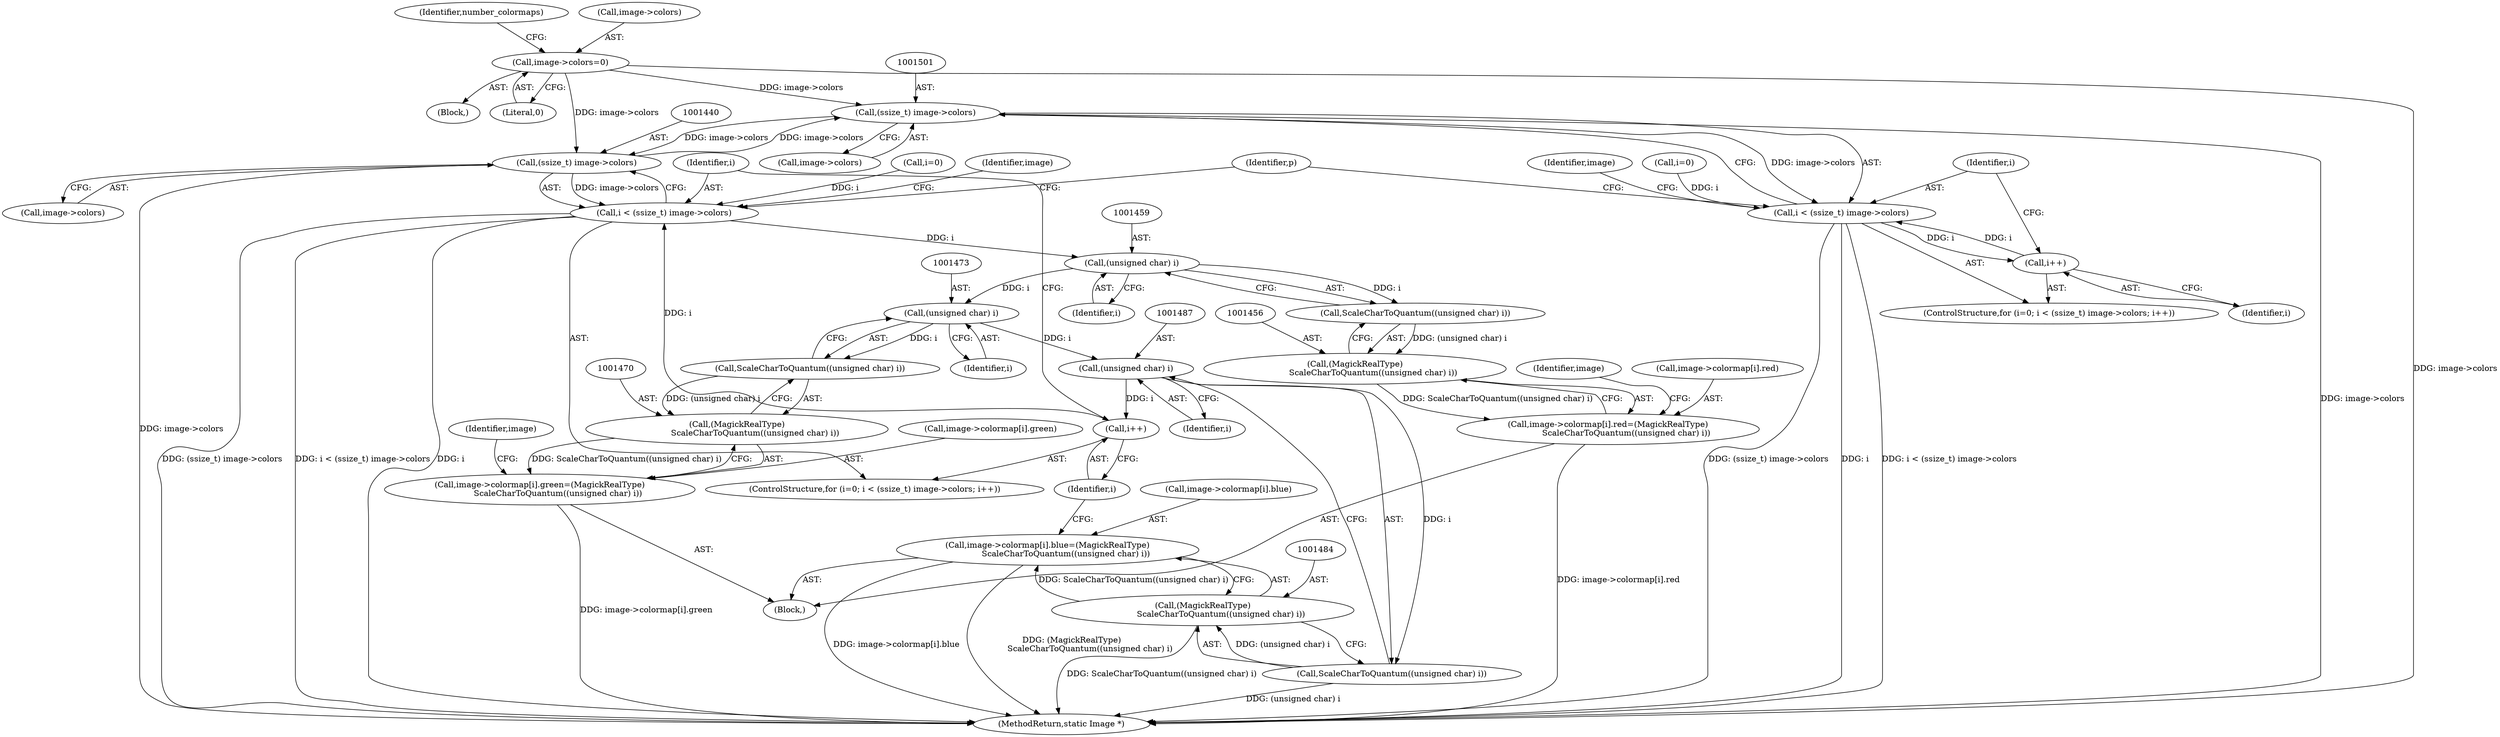 digraph "0_ImageMagick_1c358ffe0049f768dd49a8a889c1cbf99ac9849b@pointer" {
"1001500" [label="(Call,(ssize_t) image->colors)"];
"1001842" [label="(Call,image->colors=0)"];
"1001439" [label="(Call,(ssize_t) image->colors)"];
"1001500" [label="(Call,(ssize_t) image->colors)"];
"1001437" [label="(Call,i < (ssize_t) image->colors)"];
"1001458" [label="(Call,(unsigned char) i)"];
"1001457" [label="(Call,ScaleCharToQuantum((unsigned char) i))"];
"1001455" [label="(Call,(MagickRealType)\n              ScaleCharToQuantum((unsigned char) i))"];
"1001447" [label="(Call,image->colormap[i].red=(MagickRealType)\n              ScaleCharToQuantum((unsigned char) i))"];
"1001472" [label="(Call,(unsigned char) i)"];
"1001471" [label="(Call,ScaleCharToQuantum((unsigned char) i))"];
"1001469" [label="(Call,(MagickRealType)\n              ScaleCharToQuantum((unsigned char) i))"];
"1001461" [label="(Call,image->colormap[i].green=(MagickRealType)\n              ScaleCharToQuantum((unsigned char) i))"];
"1001486" [label="(Call,(unsigned char) i)"];
"1001444" [label="(Call,i++)"];
"1001485" [label="(Call,ScaleCharToQuantum((unsigned char) i))"];
"1001483" [label="(Call,(MagickRealType)\n              ScaleCharToQuantum((unsigned char) i))"];
"1001475" [label="(Call,image->colormap[i].blue=(MagickRealType)\n              ScaleCharToQuantum((unsigned char) i))"];
"1001498" [label="(Call,i < (ssize_t) image->colors)"];
"1001505" [label="(Call,i++)"];
"1001465" [label="(Identifier,image)"];
"1001434" [label="(Call,i=0)"];
"1001499" [label="(Identifier,i)"];
"1001461" [label="(Call,image->colormap[i].green=(MagickRealType)\n              ScaleCharToQuantum((unsigned char) i))"];
"1001512" [label="(Identifier,image)"];
"1001441" [label="(Call,image->colors)"];
"1001438" [label="(Identifier,i)"];
"1001500" [label="(Call,(ssize_t) image->colors)"];
"1001455" [label="(Call,(MagickRealType)\n              ScaleCharToQuantum((unsigned char) i))"];
"1001498" [label="(Call,i < (ssize_t) image->colors)"];
"1001505" [label="(Call,i++)"];
"1001659" [label="(Block,)"];
"1001849" [label="(Identifier,number_colormaps)"];
"1001494" [label="(ControlStructure,for (i=0; i < (ssize_t) image->colors; i++))"];
"1001486" [label="(Call,(unsigned char) i)"];
"1001433" [label="(ControlStructure,for (i=0; i < (ssize_t) image->colors; i++))"];
"1001502" [label="(Call,image->colors)"];
"1001975" [label="(MethodReturn,static Image *)"];
"1001457" [label="(Call,ScaleCharToQuantum((unsigned char) i))"];
"1001479" [label="(Identifier,image)"];
"1001439" [label="(Call,(ssize_t) image->colors)"];
"1001475" [label="(Call,image->colormap[i].blue=(MagickRealType)\n              ScaleCharToQuantum((unsigned char) i))"];
"1001458" [label="(Call,(unsigned char) i)"];
"1001462" [label="(Call,image->colormap[i].green)"];
"1001451" [label="(Identifier,image)"];
"1001469" [label="(Call,(MagickRealType)\n              ScaleCharToQuantum((unsigned char) i))"];
"1001483" [label="(Call,(MagickRealType)\n              ScaleCharToQuantum((unsigned char) i))"];
"1001488" [label="(Identifier,i)"];
"1001446" [label="(Block,)"];
"1001506" [label="(Identifier,i)"];
"1001842" [label="(Call,image->colors=0)"];
"1001472" [label="(Call,(unsigned char) i)"];
"1001447" [label="(Call,image->colormap[i].red=(MagickRealType)\n              ScaleCharToQuantum((unsigned char) i))"];
"1001460" [label="(Identifier,i)"];
"1001495" [label="(Call,i=0)"];
"1001448" [label="(Call,image->colormap[i].red)"];
"1001471" [label="(Call,ScaleCharToQuantum((unsigned char) i))"];
"1001437" [label="(Call,i < (ssize_t) image->colors)"];
"1001476" [label="(Call,image->colormap[i].blue)"];
"1001474" [label="(Identifier,i)"];
"1001846" [label="(Literal,0)"];
"1001445" [label="(Identifier,i)"];
"1001485" [label="(Call,ScaleCharToQuantum((unsigned char) i))"];
"1001843" [label="(Call,image->colors)"];
"1001556" [label="(Identifier,p)"];
"1001444" [label="(Call,i++)"];
"1001500" -> "1001498"  [label="AST: "];
"1001500" -> "1001502"  [label="CFG: "];
"1001501" -> "1001500"  [label="AST: "];
"1001502" -> "1001500"  [label="AST: "];
"1001498" -> "1001500"  [label="CFG: "];
"1001500" -> "1001975"  [label="DDG: image->colors"];
"1001500" -> "1001439"  [label="DDG: image->colors"];
"1001500" -> "1001498"  [label="DDG: image->colors"];
"1001842" -> "1001500"  [label="DDG: image->colors"];
"1001439" -> "1001500"  [label="DDG: image->colors"];
"1001842" -> "1001659"  [label="AST: "];
"1001842" -> "1001846"  [label="CFG: "];
"1001843" -> "1001842"  [label="AST: "];
"1001846" -> "1001842"  [label="AST: "];
"1001849" -> "1001842"  [label="CFG: "];
"1001842" -> "1001975"  [label="DDG: image->colors"];
"1001842" -> "1001439"  [label="DDG: image->colors"];
"1001439" -> "1001437"  [label="AST: "];
"1001439" -> "1001441"  [label="CFG: "];
"1001440" -> "1001439"  [label="AST: "];
"1001441" -> "1001439"  [label="AST: "];
"1001437" -> "1001439"  [label="CFG: "];
"1001439" -> "1001975"  [label="DDG: image->colors"];
"1001439" -> "1001437"  [label="DDG: image->colors"];
"1001437" -> "1001433"  [label="AST: "];
"1001438" -> "1001437"  [label="AST: "];
"1001451" -> "1001437"  [label="CFG: "];
"1001556" -> "1001437"  [label="CFG: "];
"1001437" -> "1001975"  [label="DDG: (ssize_t) image->colors"];
"1001437" -> "1001975"  [label="DDG: i < (ssize_t) image->colors"];
"1001437" -> "1001975"  [label="DDG: i"];
"1001444" -> "1001437"  [label="DDG: i"];
"1001434" -> "1001437"  [label="DDG: i"];
"1001437" -> "1001458"  [label="DDG: i"];
"1001458" -> "1001457"  [label="AST: "];
"1001458" -> "1001460"  [label="CFG: "];
"1001459" -> "1001458"  [label="AST: "];
"1001460" -> "1001458"  [label="AST: "];
"1001457" -> "1001458"  [label="CFG: "];
"1001458" -> "1001457"  [label="DDG: i"];
"1001458" -> "1001472"  [label="DDG: i"];
"1001457" -> "1001455"  [label="AST: "];
"1001455" -> "1001457"  [label="CFG: "];
"1001457" -> "1001455"  [label="DDG: (unsigned char) i"];
"1001455" -> "1001447"  [label="AST: "];
"1001456" -> "1001455"  [label="AST: "];
"1001447" -> "1001455"  [label="CFG: "];
"1001455" -> "1001447"  [label="DDG: ScaleCharToQuantum((unsigned char) i)"];
"1001447" -> "1001446"  [label="AST: "];
"1001448" -> "1001447"  [label="AST: "];
"1001465" -> "1001447"  [label="CFG: "];
"1001447" -> "1001975"  [label="DDG: image->colormap[i].red"];
"1001472" -> "1001471"  [label="AST: "];
"1001472" -> "1001474"  [label="CFG: "];
"1001473" -> "1001472"  [label="AST: "];
"1001474" -> "1001472"  [label="AST: "];
"1001471" -> "1001472"  [label="CFG: "];
"1001472" -> "1001471"  [label="DDG: i"];
"1001472" -> "1001486"  [label="DDG: i"];
"1001471" -> "1001469"  [label="AST: "];
"1001469" -> "1001471"  [label="CFG: "];
"1001471" -> "1001469"  [label="DDG: (unsigned char) i"];
"1001469" -> "1001461"  [label="AST: "];
"1001470" -> "1001469"  [label="AST: "];
"1001461" -> "1001469"  [label="CFG: "];
"1001469" -> "1001461"  [label="DDG: ScaleCharToQuantum((unsigned char) i)"];
"1001461" -> "1001446"  [label="AST: "];
"1001462" -> "1001461"  [label="AST: "];
"1001479" -> "1001461"  [label="CFG: "];
"1001461" -> "1001975"  [label="DDG: image->colormap[i].green"];
"1001486" -> "1001485"  [label="AST: "];
"1001486" -> "1001488"  [label="CFG: "];
"1001487" -> "1001486"  [label="AST: "];
"1001488" -> "1001486"  [label="AST: "];
"1001485" -> "1001486"  [label="CFG: "];
"1001486" -> "1001444"  [label="DDG: i"];
"1001486" -> "1001485"  [label="DDG: i"];
"1001444" -> "1001433"  [label="AST: "];
"1001444" -> "1001445"  [label="CFG: "];
"1001445" -> "1001444"  [label="AST: "];
"1001438" -> "1001444"  [label="CFG: "];
"1001485" -> "1001483"  [label="AST: "];
"1001483" -> "1001485"  [label="CFG: "];
"1001485" -> "1001975"  [label="DDG: (unsigned char) i"];
"1001485" -> "1001483"  [label="DDG: (unsigned char) i"];
"1001483" -> "1001475"  [label="AST: "];
"1001484" -> "1001483"  [label="AST: "];
"1001475" -> "1001483"  [label="CFG: "];
"1001483" -> "1001975"  [label="DDG: ScaleCharToQuantum((unsigned char) i)"];
"1001483" -> "1001475"  [label="DDG: ScaleCharToQuantum((unsigned char) i)"];
"1001475" -> "1001446"  [label="AST: "];
"1001476" -> "1001475"  [label="AST: "];
"1001445" -> "1001475"  [label="CFG: "];
"1001475" -> "1001975"  [label="DDG: image->colormap[i].blue"];
"1001475" -> "1001975"  [label="DDG: (MagickRealType)\n              ScaleCharToQuantum((unsigned char) i)"];
"1001498" -> "1001494"  [label="AST: "];
"1001499" -> "1001498"  [label="AST: "];
"1001512" -> "1001498"  [label="CFG: "];
"1001556" -> "1001498"  [label="CFG: "];
"1001498" -> "1001975"  [label="DDG: (ssize_t) image->colors"];
"1001498" -> "1001975"  [label="DDG: i"];
"1001498" -> "1001975"  [label="DDG: i < (ssize_t) image->colors"];
"1001505" -> "1001498"  [label="DDG: i"];
"1001495" -> "1001498"  [label="DDG: i"];
"1001498" -> "1001505"  [label="DDG: i"];
"1001505" -> "1001494"  [label="AST: "];
"1001505" -> "1001506"  [label="CFG: "];
"1001506" -> "1001505"  [label="AST: "];
"1001499" -> "1001505"  [label="CFG: "];
}
